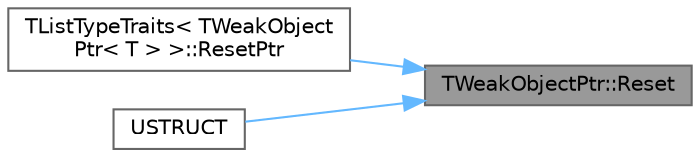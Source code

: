 digraph "TWeakObjectPtr::Reset"
{
 // INTERACTIVE_SVG=YES
 // LATEX_PDF_SIZE
  bgcolor="transparent";
  edge [fontname=Helvetica,fontsize=10,labelfontname=Helvetica,labelfontsize=10];
  node [fontname=Helvetica,fontsize=10,shape=box,height=0.2,width=0.4];
  rankdir="RL";
  Node1 [id="Node000001",label="TWeakObjectPtr::Reset",height=0.2,width=0.4,color="gray40", fillcolor="grey60", style="filled", fontcolor="black",tooltip="Reset the weak pointer back to the null state."];
  Node1 -> Node2 [id="edge1_Node000001_Node000002",dir="back",color="steelblue1",style="solid",tooltip=" "];
  Node2 [id="Node000002",label="TListTypeTraits\< TWeakObject\lPtr\< T \> \>::ResetPtr",height=0.2,width=0.4,color="grey40", fillcolor="white", style="filled",URL="$d2/d2f/structTListTypeTraits_3_01TWeakObjectPtr_3_01T_01_4_01_4.html#a6c1773293fdb1114c8e3f6870faf2177",tooltip=" "];
  Node1 -> Node3 [id="edge2_Node000001_Node000003",dir="back",color="steelblue1",style="solid",tooltip=" "];
  Node3 [id="Node000003",label="USTRUCT",height=0.2,width=0.4,color="grey40", fillcolor="white", style="filled",URL="$dc/dc2/WorldFolders_8h.html#a6f92ecd8facbf6f92eac9bf68592e691",tooltip=" "];
}
